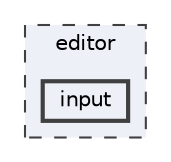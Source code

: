 digraph "editor/input"
{
 // LATEX_PDF_SIZE
  bgcolor="transparent";
  edge [fontname=Helvetica,fontsize=10,labelfontname=Helvetica,labelfontsize=10];
  node [fontname=Helvetica,fontsize=10,shape=box,height=0.2,width=0.4];
  compound=true
  subgraph clusterdir_bac5aa69239d34ac960582aca466258e {
    graph [ bgcolor="#edf0f7", pencolor="grey25", label="editor", fontname=Helvetica,fontsize=10 style="filled,dashed", URL="dir_bac5aa69239d34ac960582aca466258e.html",tooltip=""]
  dir_3bb2ac0884f3b8b1f14f743648d9695d [label="input", fillcolor="#edf0f7", color="grey25", style="filled,bold", URL="dir_3bb2ac0884f3b8b1f14f743648d9695d.html",tooltip=""];
  }
}
